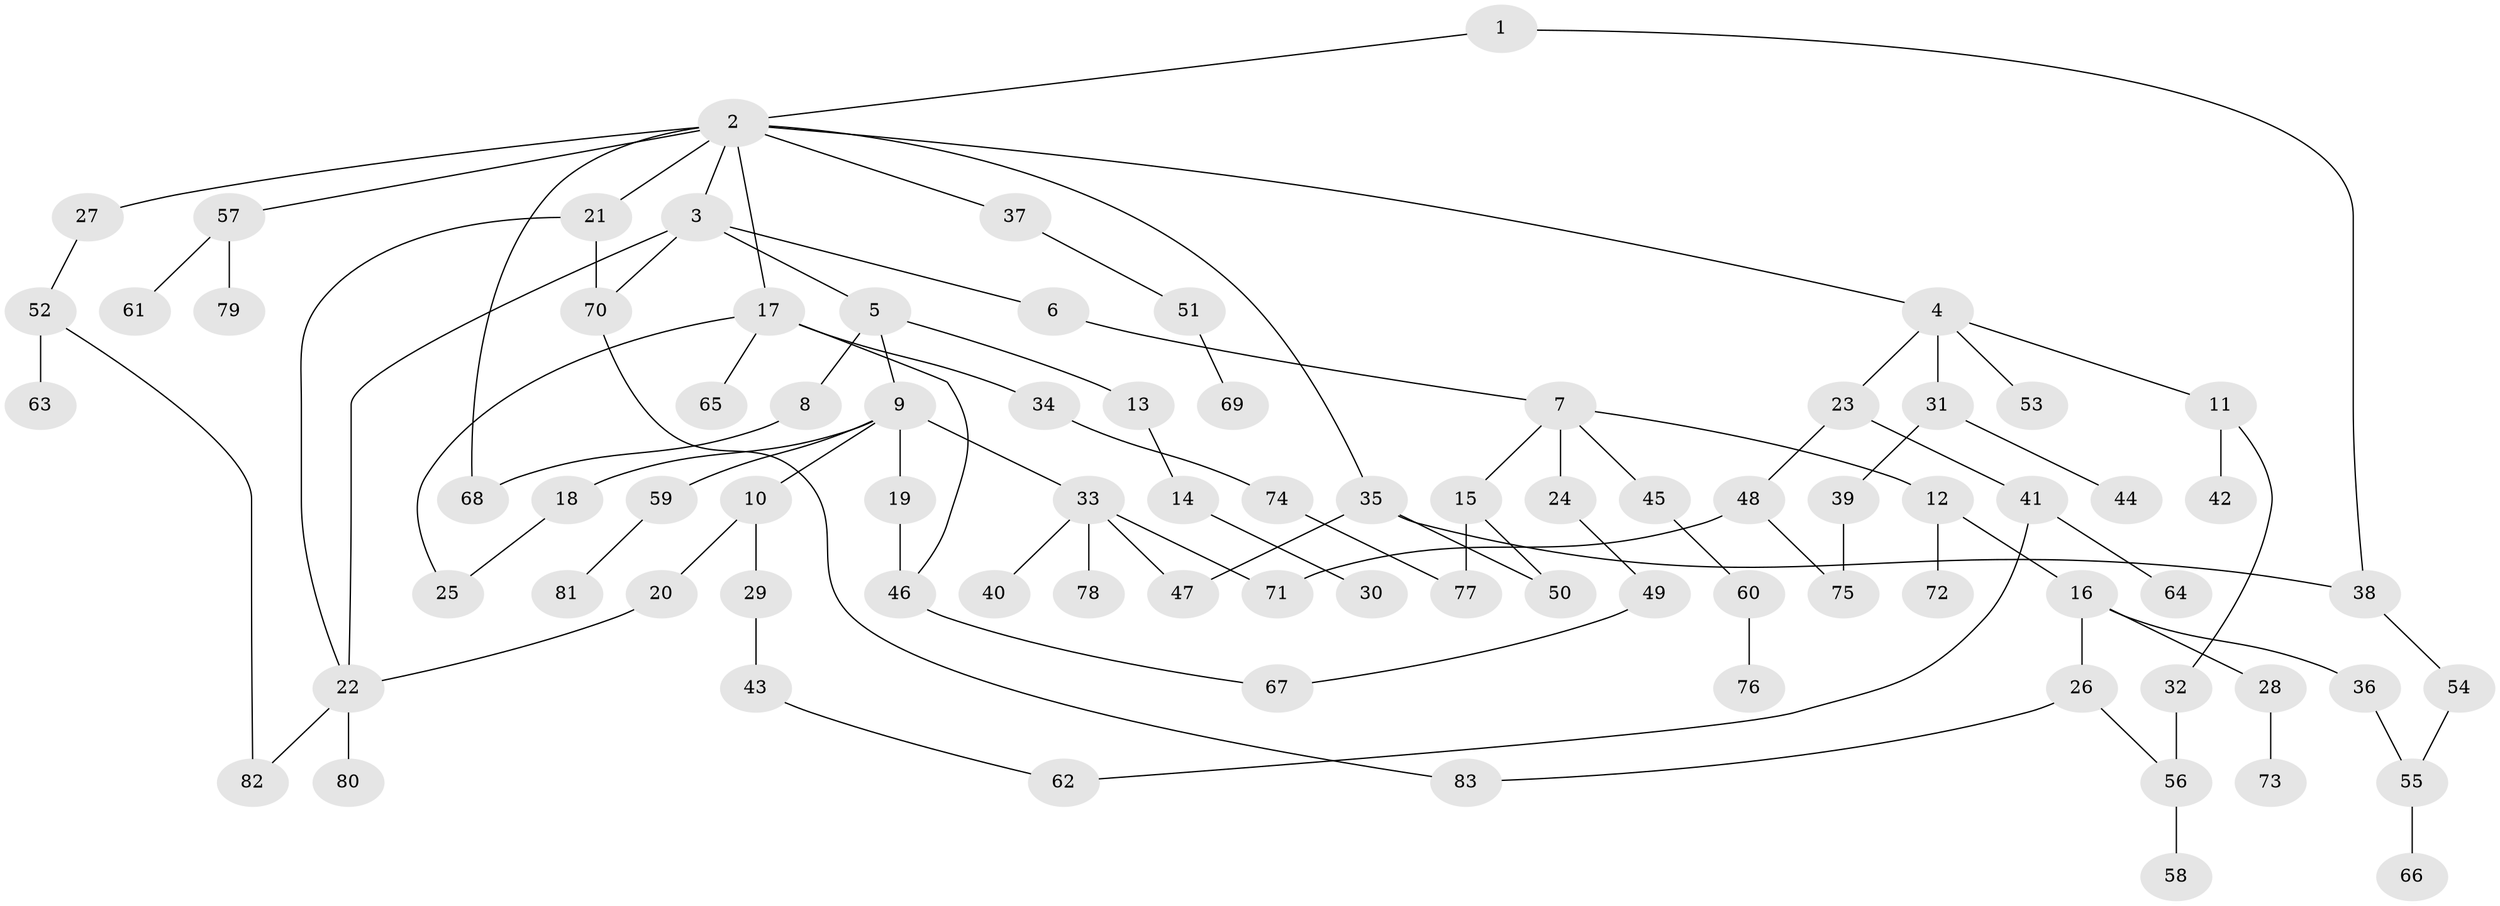 // coarse degree distribution, {8: 0.09090909090909091, 4: 0.12121212121212122, 1: 0.36363636363636365, 3: 0.06060606060606061, 5: 0.06060606060606061, 2: 0.30303030303030304}
// Generated by graph-tools (version 1.1) at 2025/44/03/04/25 21:44:21]
// undirected, 83 vertices, 100 edges
graph export_dot {
graph [start="1"]
  node [color=gray90,style=filled];
  1;
  2;
  3;
  4;
  5;
  6;
  7;
  8;
  9;
  10;
  11;
  12;
  13;
  14;
  15;
  16;
  17;
  18;
  19;
  20;
  21;
  22;
  23;
  24;
  25;
  26;
  27;
  28;
  29;
  30;
  31;
  32;
  33;
  34;
  35;
  36;
  37;
  38;
  39;
  40;
  41;
  42;
  43;
  44;
  45;
  46;
  47;
  48;
  49;
  50;
  51;
  52;
  53;
  54;
  55;
  56;
  57;
  58;
  59;
  60;
  61;
  62;
  63;
  64;
  65;
  66;
  67;
  68;
  69;
  70;
  71;
  72;
  73;
  74;
  75;
  76;
  77;
  78;
  79;
  80;
  81;
  82;
  83;
  1 -- 2;
  1 -- 38;
  2 -- 3;
  2 -- 4;
  2 -- 17;
  2 -- 21;
  2 -- 27;
  2 -- 35;
  2 -- 37;
  2 -- 57;
  2 -- 68;
  3 -- 5;
  3 -- 6;
  3 -- 22;
  3 -- 70;
  4 -- 11;
  4 -- 23;
  4 -- 31;
  4 -- 53;
  5 -- 8;
  5 -- 9;
  5 -- 13;
  6 -- 7;
  7 -- 12;
  7 -- 15;
  7 -- 24;
  7 -- 45;
  8 -- 68;
  9 -- 10;
  9 -- 18;
  9 -- 19;
  9 -- 33;
  9 -- 59;
  10 -- 20;
  10 -- 29;
  11 -- 32;
  11 -- 42;
  12 -- 16;
  12 -- 72;
  13 -- 14;
  14 -- 30;
  15 -- 50;
  15 -- 77;
  16 -- 26;
  16 -- 28;
  16 -- 36;
  17 -- 34;
  17 -- 46;
  17 -- 65;
  17 -- 25;
  18 -- 25;
  19 -- 46;
  20 -- 22;
  21 -- 70;
  21 -- 22;
  22 -- 80;
  22 -- 82;
  23 -- 41;
  23 -- 48;
  24 -- 49;
  26 -- 56;
  26 -- 83;
  27 -- 52;
  28 -- 73;
  29 -- 43;
  31 -- 39;
  31 -- 44;
  32 -- 56;
  33 -- 40;
  33 -- 47;
  33 -- 78;
  33 -- 71;
  34 -- 74;
  35 -- 38;
  35 -- 47;
  35 -- 50;
  36 -- 55;
  37 -- 51;
  38 -- 54;
  39 -- 75;
  41 -- 62;
  41 -- 64;
  43 -- 62;
  45 -- 60;
  46 -- 67;
  48 -- 71;
  48 -- 75;
  49 -- 67;
  51 -- 69;
  52 -- 63;
  52 -- 82;
  54 -- 55;
  55 -- 66;
  56 -- 58;
  57 -- 61;
  57 -- 79;
  59 -- 81;
  60 -- 76;
  70 -- 83;
  74 -- 77;
}
